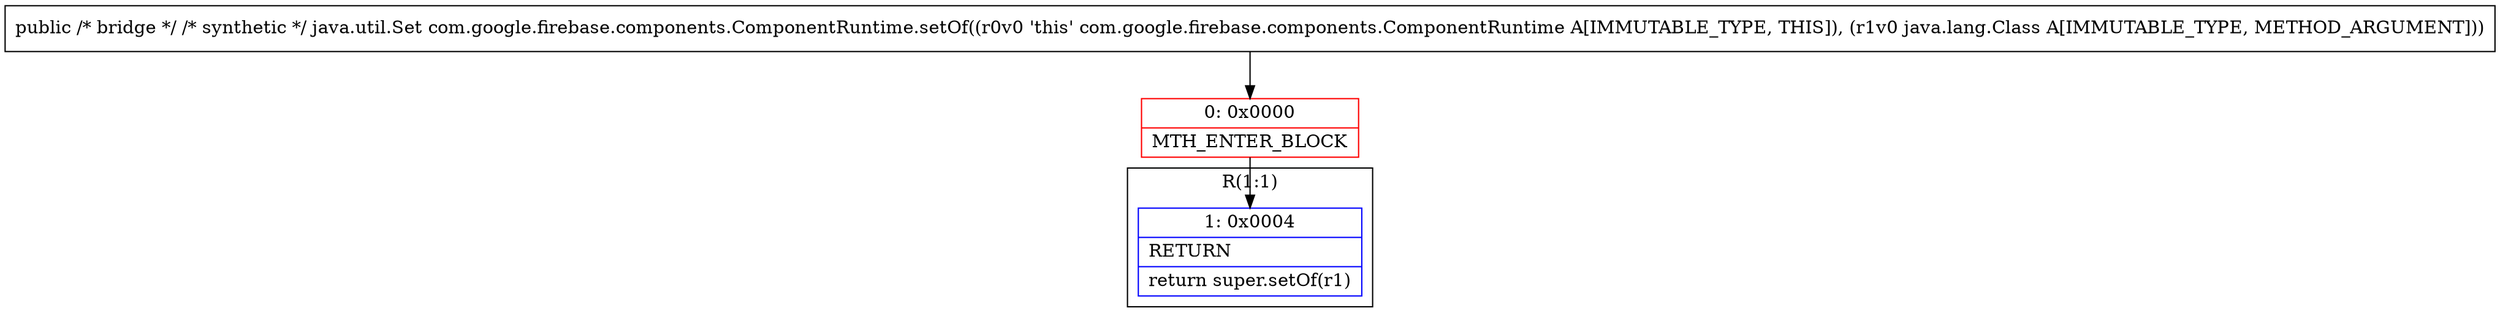 digraph "CFG forcom.google.firebase.components.ComponentRuntime.setOf(Ljava\/lang\/Class;)Ljava\/util\/Set;" {
subgraph cluster_Region_392686711 {
label = "R(1:1)";
node [shape=record,color=blue];
Node_1 [shape=record,label="{1\:\ 0x0004|RETURN\l|return super.setOf(r1)\l}"];
}
Node_0 [shape=record,color=red,label="{0\:\ 0x0000|MTH_ENTER_BLOCK\l}"];
MethodNode[shape=record,label="{public \/* bridge *\/ \/* synthetic *\/ java.util.Set com.google.firebase.components.ComponentRuntime.setOf((r0v0 'this' com.google.firebase.components.ComponentRuntime A[IMMUTABLE_TYPE, THIS]), (r1v0 java.lang.Class A[IMMUTABLE_TYPE, METHOD_ARGUMENT])) }"];
MethodNode -> Node_0;
Node_0 -> Node_1;
}

